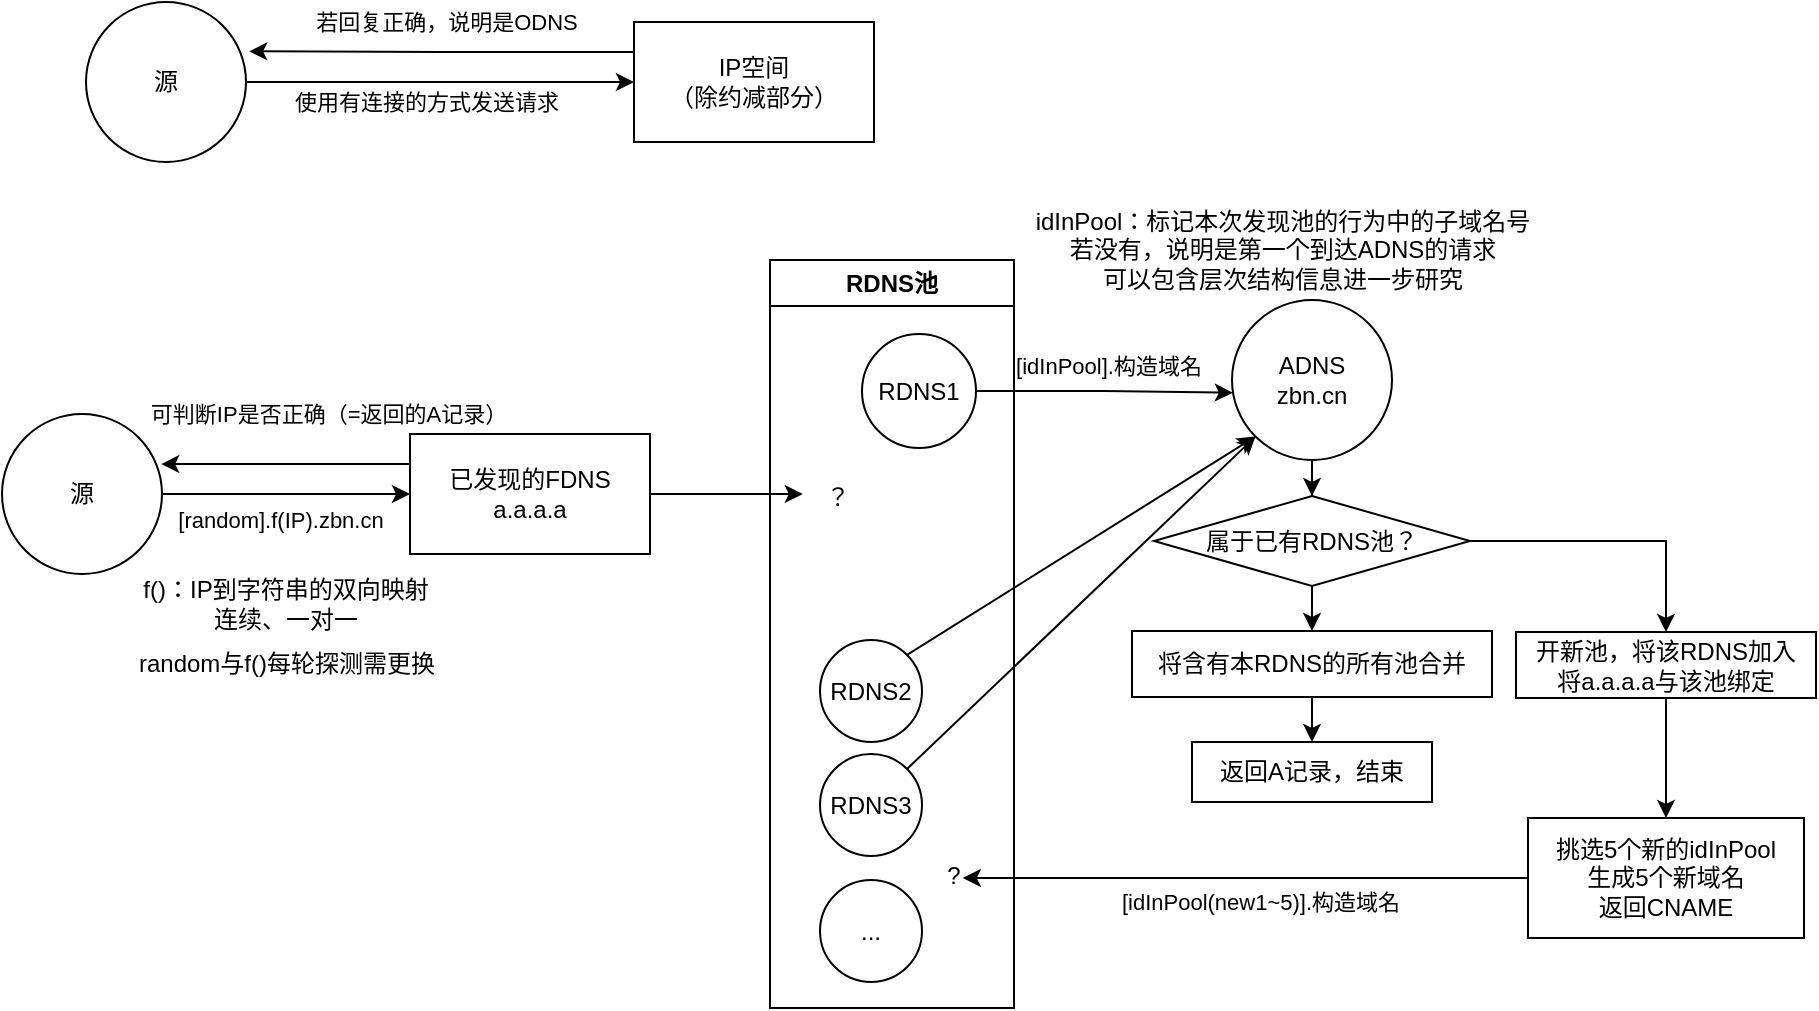 <mxfile version="21.6.8" type="github">
  <diagram name="第 1 页" id="_K0OQ_6PhR8VYGKOA97C">
    <mxGraphModel dx="1236" dy="581" grid="0" gridSize="10" guides="1" tooltips="1" connect="1" arrows="1" fold="1" page="1" pageScale="1" pageWidth="2827" pageHeight="1169" math="0" shadow="0">
      <root>
        <mxCell id="0" />
        <mxCell id="1" parent="0" />
        <mxCell id="4ZcVzsqAaL9k_0RK0mdm-3" style="edgeStyle=orthogonalEdgeStyle;rounded=0;orthogonalLoop=1;jettySize=auto;html=1;exitX=1;exitY=0.5;exitDx=0;exitDy=0;entryX=0;entryY=0.5;entryDx=0;entryDy=0;" edge="1" parent="1" source="4ZcVzsqAaL9k_0RK0mdm-1" target="4ZcVzsqAaL9k_0RK0mdm-2">
          <mxGeometry relative="1" as="geometry" />
        </mxCell>
        <mxCell id="4ZcVzsqAaL9k_0RK0mdm-4" value="使用有连接的方式发送请求" style="edgeLabel;html=1;align=center;verticalAlign=middle;resizable=0;points=[];" vertex="1" connectable="0" parent="4ZcVzsqAaL9k_0RK0mdm-3">
          <mxGeometry x="-0.169" y="-1" relative="1" as="geometry">
            <mxPoint x="9" y="9" as="offset" />
          </mxGeometry>
        </mxCell>
        <mxCell id="4ZcVzsqAaL9k_0RK0mdm-1" value="源" style="ellipse;whiteSpace=wrap;html=1;aspect=fixed;" vertex="1" parent="1">
          <mxGeometry x="80" y="170" width="80" height="80" as="geometry" />
        </mxCell>
        <mxCell id="4ZcVzsqAaL9k_0RK0mdm-5" style="edgeStyle=orthogonalEdgeStyle;rounded=0;orthogonalLoop=1;jettySize=auto;html=1;exitX=0;exitY=0.25;exitDx=0;exitDy=0;entryX=1.02;entryY=0.308;entryDx=0;entryDy=0;entryPerimeter=0;" edge="1" parent="1" source="4ZcVzsqAaL9k_0RK0mdm-2" target="4ZcVzsqAaL9k_0RK0mdm-1">
          <mxGeometry relative="1" as="geometry" />
        </mxCell>
        <mxCell id="4ZcVzsqAaL9k_0RK0mdm-6" value="若回复正确，说明是ODNS" style="edgeLabel;html=1;align=center;verticalAlign=middle;resizable=0;points=[];" vertex="1" connectable="0" parent="4ZcVzsqAaL9k_0RK0mdm-5">
          <mxGeometry x="0.087" y="-1" relative="1" as="geometry">
            <mxPoint x="10" y="-14" as="offset" />
          </mxGeometry>
        </mxCell>
        <mxCell id="4ZcVzsqAaL9k_0RK0mdm-2" value="IP空间&lt;br&gt;（除约减部分）" style="rounded=0;whiteSpace=wrap;html=1;" vertex="1" parent="1">
          <mxGeometry x="354" y="180" width="120" height="60" as="geometry" />
        </mxCell>
        <mxCell id="4ZcVzsqAaL9k_0RK0mdm-11" style="edgeStyle=orthogonalEdgeStyle;rounded=0;orthogonalLoop=1;jettySize=auto;html=1;exitX=1;exitY=0.5;exitDx=0;exitDy=0;entryX=0;entryY=0.5;entryDx=0;entryDy=0;" edge="1" parent="1" source="4ZcVzsqAaL9k_0RK0mdm-7" target="4ZcVzsqAaL9k_0RK0mdm-8">
          <mxGeometry relative="1" as="geometry" />
        </mxCell>
        <mxCell id="4ZcVzsqAaL9k_0RK0mdm-12" value="[random].f(IP).zbn.cn" style="edgeLabel;html=1;align=center;verticalAlign=middle;resizable=0;points=[];" vertex="1" connectable="0" parent="4ZcVzsqAaL9k_0RK0mdm-11">
          <mxGeometry x="-0.279" y="-3" relative="1" as="geometry">
            <mxPoint x="14" y="10" as="offset" />
          </mxGeometry>
        </mxCell>
        <mxCell id="4ZcVzsqAaL9k_0RK0mdm-7" value="源" style="ellipse;whiteSpace=wrap;html=1;aspect=fixed;" vertex="1" parent="1">
          <mxGeometry x="38" y="376" width="80" height="80" as="geometry" />
        </mxCell>
        <mxCell id="4ZcVzsqAaL9k_0RK0mdm-14" style="edgeStyle=orthogonalEdgeStyle;rounded=0;orthogonalLoop=1;jettySize=auto;html=1;exitX=1;exitY=0.5;exitDx=0;exitDy=0;" edge="1" parent="1" source="4ZcVzsqAaL9k_0RK0mdm-8">
          <mxGeometry relative="1" as="geometry">
            <mxPoint x="438.4" y="416" as="targetPoint" />
          </mxGeometry>
        </mxCell>
        <mxCell id="4ZcVzsqAaL9k_0RK0mdm-35" style="edgeStyle=orthogonalEdgeStyle;rounded=0;orthogonalLoop=1;jettySize=auto;html=1;exitX=0;exitY=0.25;exitDx=0;exitDy=0;entryX=0.995;entryY=0.313;entryDx=0;entryDy=0;entryPerimeter=0;" edge="1" parent="1" source="4ZcVzsqAaL9k_0RK0mdm-8" target="4ZcVzsqAaL9k_0RK0mdm-7">
          <mxGeometry relative="1" as="geometry" />
        </mxCell>
        <mxCell id="4ZcVzsqAaL9k_0RK0mdm-36" value="可判断IP是否正确（=返回的A记录）" style="edgeLabel;html=1;align=center;verticalAlign=middle;resizable=0;points=[];" vertex="1" connectable="0" parent="4ZcVzsqAaL9k_0RK0mdm-35">
          <mxGeometry x="0.309" y="-4" relative="1" as="geometry">
            <mxPoint x="40" y="-21" as="offset" />
          </mxGeometry>
        </mxCell>
        <mxCell id="4ZcVzsqAaL9k_0RK0mdm-8" value="已发现的FDNS&lt;br&gt;a.a.a.a" style="rounded=0;whiteSpace=wrap;html=1;" vertex="1" parent="1">
          <mxGeometry x="242" y="386" width="120" height="60" as="geometry" />
        </mxCell>
        <mxCell id="4ZcVzsqAaL9k_0RK0mdm-10" value="RDNS池" style="swimlane;whiteSpace=wrap;html=1;" vertex="1" parent="1">
          <mxGeometry x="422" y="299" width="122" height="374" as="geometry" />
        </mxCell>
        <mxCell id="4ZcVzsqAaL9k_0RK0mdm-15" value="？" style="text;html=1;strokeColor=none;fillColor=none;align=center;verticalAlign=middle;whiteSpace=wrap;rounded=0;" vertex="1" parent="4ZcVzsqAaL9k_0RK0mdm-10">
          <mxGeometry x="4" y="104" width="60" height="30" as="geometry" />
        </mxCell>
        <mxCell id="4ZcVzsqAaL9k_0RK0mdm-20" value="RDNS1" style="ellipse;whiteSpace=wrap;html=1;aspect=fixed;" vertex="1" parent="4ZcVzsqAaL9k_0RK0mdm-10">
          <mxGeometry x="46" y="37" width="57" height="57" as="geometry" />
        </mxCell>
        <mxCell id="4ZcVzsqAaL9k_0RK0mdm-40" value="RDNS2" style="ellipse;whiteSpace=wrap;html=1;aspect=fixed;" vertex="1" parent="4ZcVzsqAaL9k_0RK0mdm-10">
          <mxGeometry x="25" y="190" width="51" height="51" as="geometry" />
        </mxCell>
        <mxCell id="4ZcVzsqAaL9k_0RK0mdm-41" value="RDNS3" style="ellipse;whiteSpace=wrap;html=1;aspect=fixed;" vertex="1" parent="4ZcVzsqAaL9k_0RK0mdm-10">
          <mxGeometry x="25" y="247" width="51" height="51" as="geometry" />
        </mxCell>
        <mxCell id="4ZcVzsqAaL9k_0RK0mdm-43" value="..." style="ellipse;whiteSpace=wrap;html=1;aspect=fixed;" vertex="1" parent="4ZcVzsqAaL9k_0RK0mdm-10">
          <mxGeometry x="25" y="310" width="51" height="51" as="geometry" />
        </mxCell>
        <mxCell id="4ZcVzsqAaL9k_0RK0mdm-44" value="?" style="text;html=1;strokeColor=none;fillColor=none;align=center;verticalAlign=middle;whiteSpace=wrap;rounded=0;" vertex="1" parent="4ZcVzsqAaL9k_0RK0mdm-10">
          <mxGeometry x="62" y="293" width="60" height="30" as="geometry" />
        </mxCell>
        <mxCell id="4ZcVzsqAaL9k_0RK0mdm-13" value="f()：IP到字符串的双向映射&lt;br&gt;连续、一对一" style="text;html=1;strokeColor=none;fillColor=none;align=center;verticalAlign=middle;whiteSpace=wrap;rounded=0;" vertex="1" parent="1">
          <mxGeometry x="93" y="456" width="174" height="30" as="geometry" />
        </mxCell>
        <mxCell id="4ZcVzsqAaL9k_0RK0mdm-22" style="edgeStyle=orthogonalEdgeStyle;rounded=0;orthogonalLoop=1;jettySize=auto;html=1;exitX=0.5;exitY=1;exitDx=0;exitDy=0;" edge="1" parent="1" source="4ZcVzsqAaL9k_0RK0mdm-16" target="4ZcVzsqAaL9k_0RK0mdm-18">
          <mxGeometry relative="1" as="geometry" />
        </mxCell>
        <mxCell id="4ZcVzsqAaL9k_0RK0mdm-16" value="ADNS&lt;br&gt;zbn.cn" style="ellipse;whiteSpace=wrap;html=1;aspect=fixed;" vertex="1" parent="1">
          <mxGeometry x="653" y="319" width="80" height="80" as="geometry" />
        </mxCell>
        <mxCell id="4ZcVzsqAaL9k_0RK0mdm-17" value="random与f()每轮探测需更换" style="text;html=1;strokeColor=none;fillColor=none;align=center;verticalAlign=middle;whiteSpace=wrap;rounded=0;" vertex="1" parent="1">
          <mxGeometry x="87.5" y="486" width="185" height="30" as="geometry" />
        </mxCell>
        <mxCell id="4ZcVzsqAaL9k_0RK0mdm-23" style="edgeStyle=orthogonalEdgeStyle;rounded=0;orthogonalLoop=1;jettySize=auto;html=1;exitX=0.5;exitY=1;exitDx=0;exitDy=0;entryX=0.5;entryY=0;entryDx=0;entryDy=0;" edge="1" parent="1" source="4ZcVzsqAaL9k_0RK0mdm-18" target="4ZcVzsqAaL9k_0RK0mdm-24">
          <mxGeometry relative="1" as="geometry">
            <mxPoint x="693" y="489.8" as="targetPoint" />
          </mxGeometry>
        </mxCell>
        <mxCell id="4ZcVzsqAaL9k_0RK0mdm-25" style="edgeStyle=orthogonalEdgeStyle;rounded=0;orthogonalLoop=1;jettySize=auto;html=1;exitX=1;exitY=0.5;exitDx=0;exitDy=0;entryX=0.5;entryY=0;entryDx=0;entryDy=0;" edge="1" parent="1" source="4ZcVzsqAaL9k_0RK0mdm-18" target="4ZcVzsqAaL9k_0RK0mdm-26">
          <mxGeometry relative="1" as="geometry">
            <mxPoint x="877.4" y="473" as="targetPoint" />
          </mxGeometry>
        </mxCell>
        <mxCell id="4ZcVzsqAaL9k_0RK0mdm-18" value="属于已有RDNS池？" style="rhombus;whiteSpace=wrap;html=1;" vertex="1" parent="1">
          <mxGeometry x="614" y="417" width="158" height="45" as="geometry" />
        </mxCell>
        <mxCell id="4ZcVzsqAaL9k_0RK0mdm-19" style="edgeStyle=orthogonalEdgeStyle;rounded=0;orthogonalLoop=1;jettySize=auto;html=1;exitX=0.5;exitY=1;exitDx=0;exitDy=0;" edge="1" parent="1" source="4ZcVzsqAaL9k_0RK0mdm-16" target="4ZcVzsqAaL9k_0RK0mdm-16">
          <mxGeometry relative="1" as="geometry" />
        </mxCell>
        <mxCell id="4ZcVzsqAaL9k_0RK0mdm-21" style="edgeStyle=orthogonalEdgeStyle;rounded=0;orthogonalLoop=1;jettySize=auto;html=1;exitX=1;exitY=0.5;exitDx=0;exitDy=0;entryX=0.005;entryY=0.58;entryDx=0;entryDy=0;entryPerimeter=0;" edge="1" parent="1" source="4ZcVzsqAaL9k_0RK0mdm-20" target="4ZcVzsqAaL9k_0RK0mdm-16">
          <mxGeometry relative="1" as="geometry" />
        </mxCell>
        <mxCell id="4ZcVzsqAaL9k_0RK0mdm-29" value="[idInPool].构造域名" style="edgeLabel;html=1;align=center;verticalAlign=middle;resizable=0;points=[];" vertex="1" connectable="0" parent="4ZcVzsqAaL9k_0RK0mdm-21">
          <mxGeometry x="-0.124" y="-2" relative="1" as="geometry">
            <mxPoint x="9" y="-15" as="offset" />
          </mxGeometry>
        </mxCell>
        <mxCell id="4ZcVzsqAaL9k_0RK0mdm-32" style="edgeStyle=orthogonalEdgeStyle;rounded=0;orthogonalLoop=1;jettySize=auto;html=1;exitX=0.5;exitY=1;exitDx=0;exitDy=0;entryX=0.5;entryY=0;entryDx=0;entryDy=0;" edge="1" parent="1" source="4ZcVzsqAaL9k_0RK0mdm-24" target="4ZcVzsqAaL9k_0RK0mdm-33">
          <mxGeometry relative="1" as="geometry">
            <mxPoint x="693" y="550.6" as="targetPoint" />
          </mxGeometry>
        </mxCell>
        <mxCell id="4ZcVzsqAaL9k_0RK0mdm-24" value="将含有本RDNS的所有池合并" style="rounded=0;whiteSpace=wrap;html=1;" vertex="1" parent="1">
          <mxGeometry x="603" y="484.5" width="180" height="33" as="geometry" />
        </mxCell>
        <mxCell id="4ZcVzsqAaL9k_0RK0mdm-31" style="edgeStyle=orthogonalEdgeStyle;rounded=0;orthogonalLoop=1;jettySize=auto;html=1;exitX=0.5;exitY=1;exitDx=0;exitDy=0;entryX=0.5;entryY=0;entryDx=0;entryDy=0;" edge="1" parent="1" source="4ZcVzsqAaL9k_0RK0mdm-26" target="4ZcVzsqAaL9k_0RK0mdm-37">
          <mxGeometry relative="1" as="geometry">
            <mxPoint x="870" y="549.8" as="targetPoint" />
          </mxGeometry>
        </mxCell>
        <mxCell id="4ZcVzsqAaL9k_0RK0mdm-26" value="开新池，将该RDNS加入&lt;br&gt;将a.a.a.a与该池绑定" style="rounded=0;whiteSpace=wrap;html=1;" vertex="1" parent="1">
          <mxGeometry x="795" y="485" width="150" height="33" as="geometry" />
        </mxCell>
        <mxCell id="4ZcVzsqAaL9k_0RK0mdm-30" value="idInPool：标记本次发现池的行为中的子域名号&lt;br&gt;若没有，说明是第一个到达ADNS的请求&lt;br&gt;可以包含层次结构信息进一步研究" style="text;html=1;strokeColor=none;fillColor=none;align=center;verticalAlign=middle;whiteSpace=wrap;rounded=0;" vertex="1" parent="1">
          <mxGeometry x="529" y="279" width="299" height="30" as="geometry" />
        </mxCell>
        <mxCell id="4ZcVzsqAaL9k_0RK0mdm-33" value="返回A记录，结束" style="rounded=0;whiteSpace=wrap;html=1;" vertex="1" parent="1">
          <mxGeometry x="633" y="540" width="120" height="30" as="geometry" />
        </mxCell>
        <mxCell id="4ZcVzsqAaL9k_0RK0mdm-38" style="edgeStyle=orthogonalEdgeStyle;rounded=0;orthogonalLoop=1;jettySize=auto;html=1;exitX=0;exitY=0.5;exitDx=0;exitDy=0;" edge="1" parent="1" source="4ZcVzsqAaL9k_0RK0mdm-37">
          <mxGeometry relative="1" as="geometry">
            <mxPoint x="518.4" y="608" as="targetPoint" />
          </mxGeometry>
        </mxCell>
        <mxCell id="4ZcVzsqAaL9k_0RK0mdm-39" value="[idInPool(new1~5)].构造域名" style="edgeLabel;html=1;align=center;verticalAlign=middle;resizable=0;points=[];" vertex="1" connectable="0" parent="4ZcVzsqAaL9k_0RK0mdm-38">
          <mxGeometry x="0.006" y="2" relative="1" as="geometry">
            <mxPoint x="8" y="9" as="offset" />
          </mxGeometry>
        </mxCell>
        <mxCell id="4ZcVzsqAaL9k_0RK0mdm-37" value="挑选5个新的idInPool&lt;br&gt;生成5个新域名&lt;br&gt;返回CNAME" style="rounded=0;whiteSpace=wrap;html=1;" vertex="1" parent="1">
          <mxGeometry x="801" y="578" width="138" height="60" as="geometry" />
        </mxCell>
        <mxCell id="4ZcVzsqAaL9k_0RK0mdm-45" style="rounded=0;orthogonalLoop=1;jettySize=auto;html=1;exitX=1;exitY=0;exitDx=0;exitDy=0;entryX=0;entryY=1;entryDx=0;entryDy=0;" edge="1" parent="1" source="4ZcVzsqAaL9k_0RK0mdm-40" target="4ZcVzsqAaL9k_0RK0mdm-16">
          <mxGeometry relative="1" as="geometry" />
        </mxCell>
        <mxCell id="4ZcVzsqAaL9k_0RK0mdm-46" style="rounded=0;orthogonalLoop=1;jettySize=auto;html=1;exitX=1;exitY=0;exitDx=0;exitDy=0;entryX=0;entryY=1;entryDx=0;entryDy=0;" edge="1" parent="1" source="4ZcVzsqAaL9k_0RK0mdm-41" target="4ZcVzsqAaL9k_0RK0mdm-16">
          <mxGeometry relative="1" as="geometry" />
        </mxCell>
      </root>
    </mxGraphModel>
  </diagram>
</mxfile>
